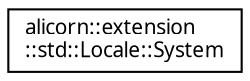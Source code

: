 digraph "Иерархия классов. Графический вид."
{
 // INTERACTIVE_SVG=YES
  edge [fontname="Verdana",fontsize="10",labelfontname="Verdana",labelfontsize="10"];
  node [fontname="Verdana",fontsize="10",shape=record];
  rankdir="LR";
  Node1 [label="alicorn::extension\l::std::Locale::System",height=0.2,width=0.4,color="black", fillcolor="white", style="filled",URL="$a00137.html",tooltip="Использовать системную кодировку. "];
}
